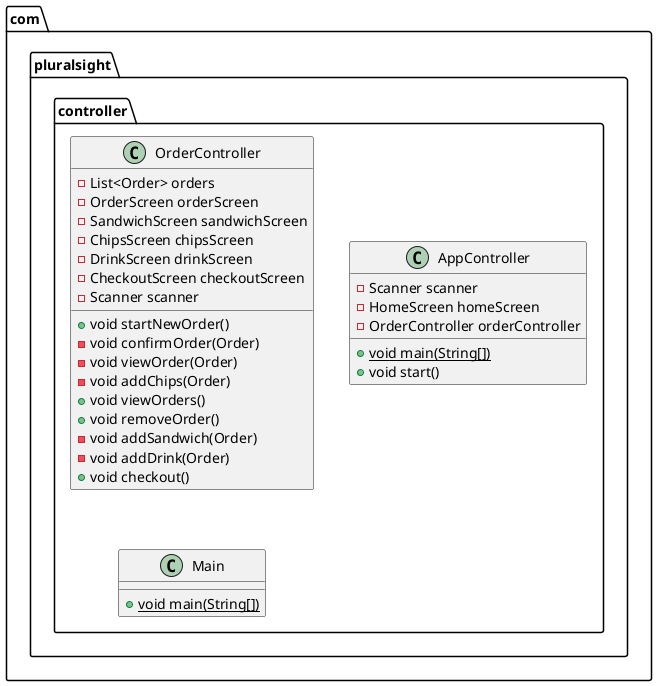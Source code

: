 @startuml
class com.pluralsight.controller.OrderController {
- List<Order> orders
- OrderScreen orderScreen
- SandwichScreen sandwichScreen
- ChipsScreen chipsScreen
- DrinkScreen drinkScreen
- CheckoutScreen checkoutScreen
- Scanner scanner
+ void startNewOrder()
- void confirmOrder(Order)
- void viewOrder(Order)
- void addChips(Order)
+ void viewOrders()
+ void removeOrder()
- void addSandwich(Order)
- void addDrink(Order)
+ void checkout()
}


class com.pluralsight.controller.AppController {
- Scanner scanner
- HomeScreen homeScreen
- OrderController orderController
+ {static} void main(String[])
+ void start()
}


class com.pluralsight.controller.Main {
+ {static} void main(String[])
}

@enduml